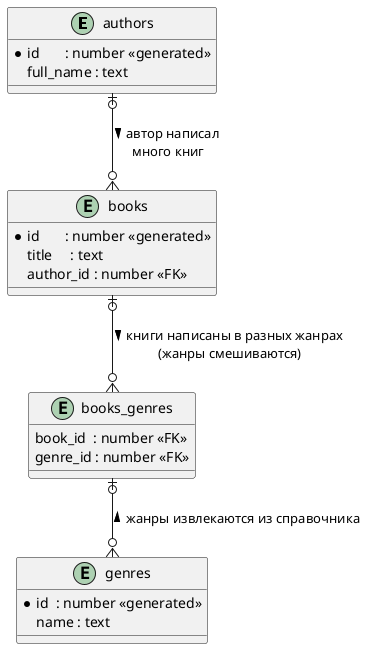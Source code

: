 @startuml
'https://plantuml.com/ie-diagram

entity authors {
    *id       : number <<generated>>
    full_name : text
}

entity books {
   *id       : number <<generated>>
   title     : text
   author_id : number <<FK>>
}

entity books_genres {
    book_id  : number <<FK>>
    genre_id : number <<FK>>
}

entity genres {
    *id  : number <<generated>>
    name : text
}

authors      |o--o{ books        : > автор написал \n много книг
books        |o--o{ books_genres : > книги написаны в разных жанрах \n (жанры смешиваются)
books_genres |o--o{ genres       : < жанры извлекаются из справочника

@enduml

